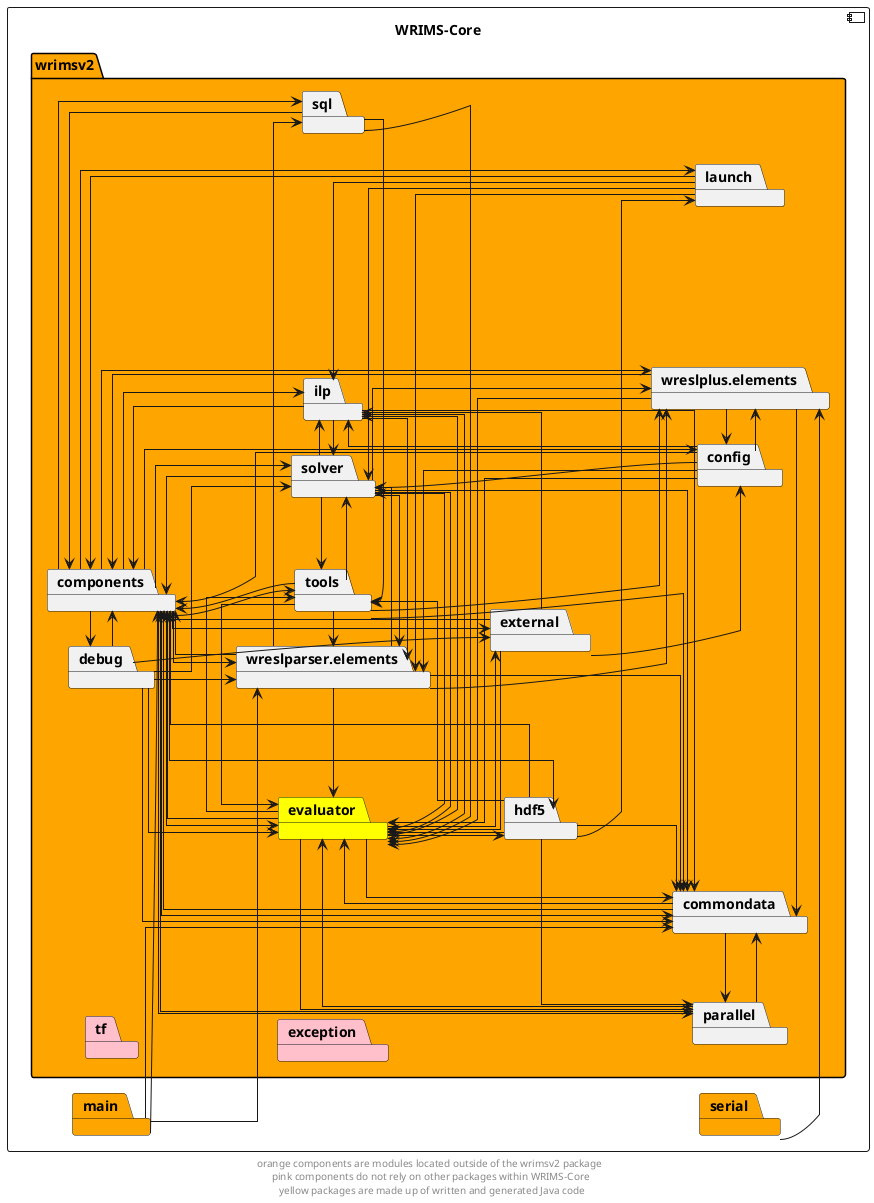 @startuml
left to right direction
skinparam linetype ortho

component wrims_core as "WRIMS-Core" {
    package main #orange
    package serial #orange
    package wrimsv2 #orange {
        package commondata
        package components
        package config
        package debug
        package evaluator #yellow
        package exception #pink
        package external
        package hdf5
        package ilp
        package launch
        package parallel
        package solver
        package sql
        package tf #pink
        package tools
        package wreslparser.elements
        package wreslplus.elements
    }
}


main -> components
main -> wreslparser.elements
main --> commondata

serial -> wreslplus.elements

commondata -> evaluator
commondata -> components
commondata -> parallel

components -> commondata
components --> evaluator
components -> external
components -> solver
components -> ilp
components -> wreslparser.elements
components -> wreslplus.elements
components -> config
components -> hdf5
components -> launch
components -> sql
components -> tools
components -> debug
components -> parallel

config -> components
config --> evaluator
config --> ilp
config -> solver
config -> wreslplus.elements
config -> wreslparser.elements

debug -> components
debug --> wreslparser.elements
debug -> solver
debug -> commondata
debug -> evaluator
debug -> external

evaluator -> commondata
evaluator -> components
evaluator --> parallel
evaluator -> tools
evaluator -> hdf5
evaluator -> solver
evaluator --> external
evaluator -> ilp

external -> components
external -> evaluator
external -> ilp
external --> config

hdf5 -> components
hdf5 --> evaluator
hdf5 --> launch
hdf5 -> commondata
hdf5 -> parallel
hdf5 -> tools

ilp -> commondata
ilp -> components
ilp -> evaluator
ilp -> solver
ilp -> wreslparser.elements

launch -> ilp
launch -> components
launch -> wreslparser.elements
launch -> solver

parallel -> components
parallel -> commondata
parallel -> evaluator

solver -> commondata
solver -> components
solver -> evaluator
solver -> wreslparser.elements
solver -> ilp
solver -> tools
solver -> wreslplus.elements

sql -> components
sql -> tools
sql -> evaluator

tools -> solver
tools -> wreslplus.elements
tools -> commondata
tools -> components
tools -> evaluator
tools -> wreslparser.elements

wreslparser.elements -> commondata
wreslparser.elements -> components
wreslparser.elements -> wreslplus.elements
wreslparser.elements -> evaluator
wreslparser.elements -> solver
wreslparser.elements -> sql

wreslplus.elements -> components
wreslplus.elements -> commondata
wreslplus.elements -> config
wreslplus.elements -> evaluator

' The following relationships are hidden and used to format the diagram. They do not represent actual dependencies.
solver -d[hidden]-> commondata
tf -d[hidden]-> exception

footer "orange components are modules located outside of the wrimsv2 package \n pink components do not rely on other packages within WRIMS-Core \n yellow packages are made up of written and generated Java code"

@enduml
